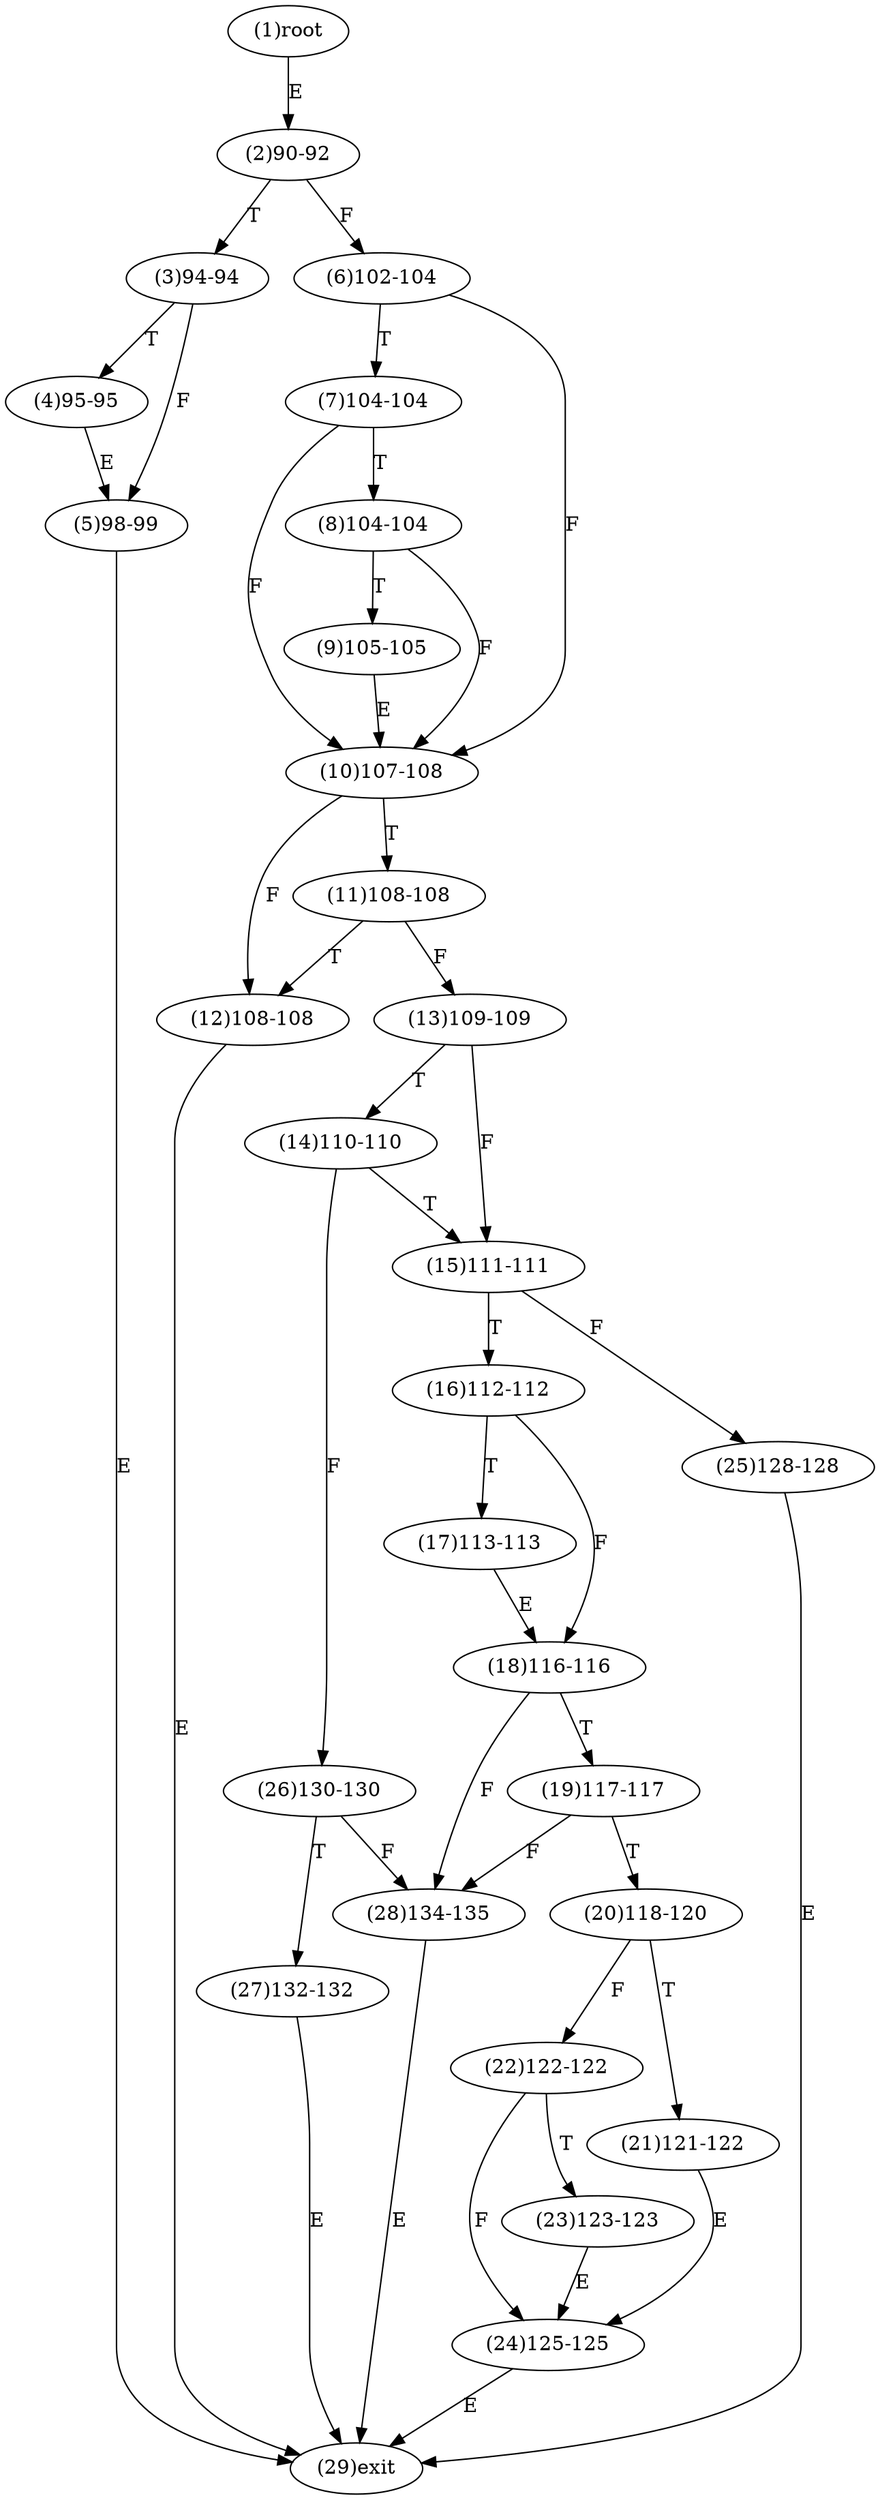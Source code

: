 digraph "" { 
1[ label="(1)root"];
2[ label="(2)90-92"];
3[ label="(3)94-94"];
4[ label="(4)95-95"];
5[ label="(5)98-99"];
6[ label="(6)102-104"];
7[ label="(7)104-104"];
8[ label="(8)104-104"];
9[ label="(9)105-105"];
10[ label="(10)107-108"];
11[ label="(11)108-108"];
12[ label="(12)108-108"];
13[ label="(13)109-109"];
14[ label="(14)110-110"];
15[ label="(15)111-111"];
17[ label="(17)113-113"];
16[ label="(16)112-112"];
19[ label="(19)117-117"];
18[ label="(18)116-116"];
21[ label="(21)121-122"];
20[ label="(20)118-120"];
23[ label="(23)123-123"];
22[ label="(22)122-122"];
25[ label="(25)128-128"];
24[ label="(24)125-125"];
27[ label="(27)132-132"];
26[ label="(26)130-130"];
29[ label="(29)exit"];
28[ label="(28)134-135"];
1->2[ label="E"];
2->6[ label="F"];
2->3[ label="T"];
3->5[ label="F"];
3->4[ label="T"];
4->5[ label="E"];
5->29[ label="E"];
6->10[ label="F"];
6->7[ label="T"];
7->10[ label="F"];
7->8[ label="T"];
8->10[ label="F"];
8->9[ label="T"];
9->10[ label="E"];
10->12[ label="F"];
10->11[ label="T"];
11->13[ label="F"];
11->12[ label="T"];
12->29[ label="E"];
13->15[ label="F"];
13->14[ label="T"];
14->26[ label="F"];
14->15[ label="T"];
15->25[ label="F"];
15->16[ label="T"];
16->18[ label="F"];
16->17[ label="T"];
17->18[ label="E"];
18->28[ label="F"];
18->19[ label="T"];
19->28[ label="F"];
19->20[ label="T"];
20->22[ label="F"];
20->21[ label="T"];
21->24[ label="E"];
22->24[ label="F"];
22->23[ label="T"];
23->24[ label="E"];
24->29[ label="E"];
25->29[ label="E"];
26->28[ label="F"];
26->27[ label="T"];
27->29[ label="E"];
28->29[ label="E"];
}